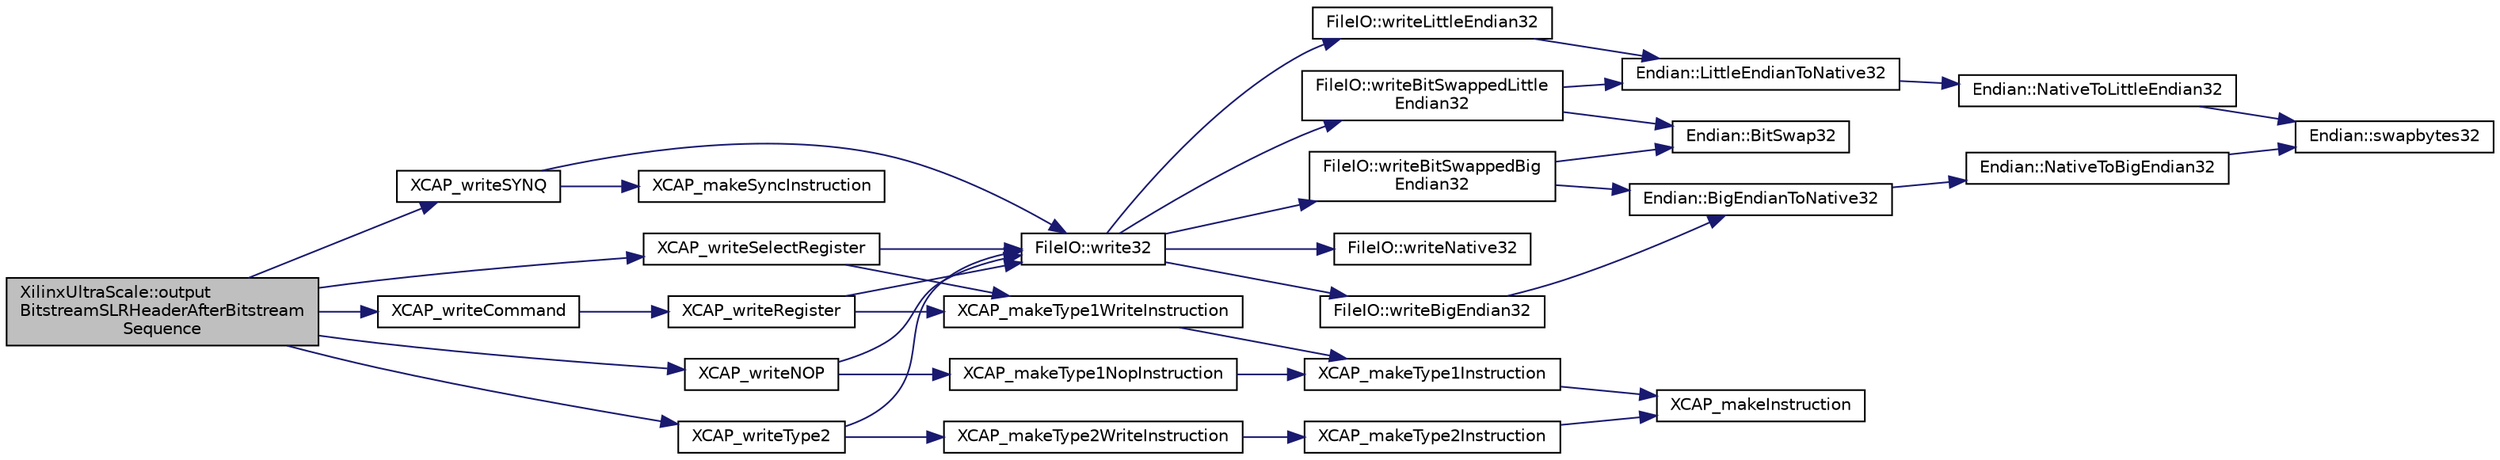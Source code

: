 digraph "XilinxUltraScale::outputBitstreamSLRHeaderAfterBitstreamSequence"
{
 // INTERACTIVE_SVG=YES
 // LATEX_PDF_SIZE
  edge [fontname="Helvetica",fontsize="10",labelfontname="Helvetica",labelfontsize="10"];
  node [fontname="Helvetica",fontsize="10",shape=record];
  rankdir="LR";
  Node1 [label="XilinxUltraScale::output\lBitstreamSLRHeaderAfterBitstream\lSequence",height=0.2,width=0.4,color="black", fillcolor="grey75", style="filled", fontcolor="black",tooltip=" "];
  Node1 -> Node2 [color="midnightblue",fontsize="10",style="solid",fontname="Helvetica"];
  Node2 [label="XCAP_writeCommand",height=0.2,width=0.4,color="black", fillcolor="white", style="filled",URL="$XCAP__inline__CAP_8h.html#a4ad6e8544f23f9a22e46204b59d07b3d",tooltip="Generate the encoding for writing a CAP command and write it to file ofstream."];
  Node2 -> Node3 [color="midnightblue",fontsize="10",style="solid",fontname="Helvetica"];
  Node3 [label="XCAP_writeRegister",height=0.2,width=0.4,color="black", fillcolor="white", style="filled",URL="$XCAP__inline__CAP_8h.html#af3002274ef7f925f95bfc3f928e8978b",tooltip="Generate the encoding for writing a CAP register and write it to file ofstream."];
  Node3 -> Node4 [color="midnightblue",fontsize="10",style="solid",fontname="Helvetica"];
  Node4 [label="FileIO::write32",height=0.2,width=0.4,color="black", fillcolor="white", style="filled",URL="$namespaceFileIO.html#a0bbdf3656f5e5f6a4e82e06a27bc5233",tooltip=" "];
  Node4 -> Node5 [color="midnightblue",fontsize="10",style="solid",fontname="Helvetica"];
  Node5 [label="FileIO::writeBigEndian32",height=0.2,width=0.4,color="black", fillcolor="white", style="filled",URL="$namespaceFileIO.html#a0b69d50fa3cb892a02baca2296f1c54d",tooltip=" "];
  Node5 -> Node6 [color="midnightblue",fontsize="10",style="solid",fontname="Helvetica"];
  Node6 [label="Endian::BigEndianToNative32",height=0.2,width=0.4,color="black", fillcolor="white", style="filled",URL="$namespaceEndian.html#a6a54530860ad8ec19facaaa26ae9a6ae",tooltip=" "];
  Node6 -> Node7 [color="midnightblue",fontsize="10",style="solid",fontname="Helvetica"];
  Node7 [label="Endian::NativeToBigEndian32",height=0.2,width=0.4,color="black", fillcolor="white", style="filled",URL="$namespaceEndian.html#a7cd80b2cb2ed674196a68549c8489f88",tooltip=" "];
  Node7 -> Node8 [color="midnightblue",fontsize="10",style="solid",fontname="Helvetica"];
  Node8 [label="Endian::swapbytes32",height=0.2,width=0.4,color="black", fillcolor="white", style="filled",URL="$namespaceEndian.html#a7c0178c39449483c29a1a305d0a73606",tooltip=" "];
  Node4 -> Node9 [color="midnightblue",fontsize="10",style="solid",fontname="Helvetica"];
  Node9 [label="FileIO::writeBitSwappedBig\lEndian32",height=0.2,width=0.4,color="black", fillcolor="white", style="filled",URL="$namespaceFileIO.html#af08039fd5e011e286b216b67140959ea",tooltip=" "];
  Node9 -> Node6 [color="midnightblue",fontsize="10",style="solid",fontname="Helvetica"];
  Node9 -> Node10 [color="midnightblue",fontsize="10",style="solid",fontname="Helvetica"];
  Node10 [label="Endian::BitSwap32",height=0.2,width=0.4,color="black", fillcolor="white", style="filled",URL="$namespaceEndian.html#abaf85e5d8d9641e35ffb4a5bcfc37f84",tooltip=" "];
  Node4 -> Node11 [color="midnightblue",fontsize="10",style="solid",fontname="Helvetica"];
  Node11 [label="FileIO::writeBitSwappedLittle\lEndian32",height=0.2,width=0.4,color="black", fillcolor="white", style="filled",URL="$namespaceFileIO.html#a60d14999a525e60b548765722c0cc49a",tooltip=" "];
  Node11 -> Node10 [color="midnightblue",fontsize="10",style="solid",fontname="Helvetica"];
  Node11 -> Node12 [color="midnightblue",fontsize="10",style="solid",fontname="Helvetica"];
  Node12 [label="Endian::LittleEndianToNative32",height=0.2,width=0.4,color="black", fillcolor="white", style="filled",URL="$namespaceEndian.html#aabd838029ed523d5280997f4ca10f859",tooltip=" "];
  Node12 -> Node13 [color="midnightblue",fontsize="10",style="solid",fontname="Helvetica"];
  Node13 [label="Endian::NativeToLittleEndian32",height=0.2,width=0.4,color="black", fillcolor="white", style="filled",URL="$namespaceEndian.html#a4ef36a4fee2f667cf8ac3f67017716bb",tooltip=" "];
  Node13 -> Node8 [color="midnightblue",fontsize="10",style="solid",fontname="Helvetica"];
  Node4 -> Node14 [color="midnightblue",fontsize="10",style="solid",fontname="Helvetica"];
  Node14 [label="FileIO::writeLittleEndian32",height=0.2,width=0.4,color="black", fillcolor="white", style="filled",URL="$namespaceFileIO.html#aaf3a57cefdd3a674741d9447c5fcf2a2",tooltip=" "];
  Node14 -> Node12 [color="midnightblue",fontsize="10",style="solid",fontname="Helvetica"];
  Node4 -> Node15 [color="midnightblue",fontsize="10",style="solid",fontname="Helvetica"];
  Node15 [label="FileIO::writeNative32",height=0.2,width=0.4,color="black", fillcolor="white", style="filled",URL="$namespaceFileIO.html#a8c0dbfd2ab8a248ca642203dc84bd2a4",tooltip=" "];
  Node3 -> Node16 [color="midnightblue",fontsize="10",style="solid",fontname="Helvetica"];
  Node16 [label="XCAP_makeType1WriteInstruction",height=0.2,width=0.4,color="black", fillcolor="white", style="filled",URL="$XCAP__inline__CAP_8h.html#a509babfe5191252a4f2996fa1e017114",tooltip="Generate and return the encoding for a type 1 Write instruction."];
  Node16 -> Node17 [color="midnightblue",fontsize="10",style="solid",fontname="Helvetica"];
  Node17 [label="XCAP_makeType1Instruction",height=0.2,width=0.4,color="black", fillcolor="white", style="filled",URL="$XCAP__inline__CAP_8h.html#a38ef532cbf6d0e27012dc985536ab51b",tooltip="Generate and return the encoding for a type 1 instruction."];
  Node17 -> Node18 [color="midnightblue",fontsize="10",style="solid",fontname="Helvetica"];
  Node18 [label="XCAP_makeInstruction",height=0.2,width=0.4,color="black", fillcolor="white", style="filled",URL="$XCAP__inline__CAP_8h.html#a5c0b68a6d44004c84affd1a63bff5035",tooltip="Generate and return the encoding for an instruction."];
  Node1 -> Node19 [color="midnightblue",fontsize="10",style="solid",fontname="Helvetica"];
  Node19 [label="XCAP_writeNOP",height=0.2,width=0.4,color="black", fillcolor="white", style="filled",URL="$XCAP__inline__CAP_8h.html#acc8717a0d78a08bd44e2ce66ac286a9d",tooltip="Generate the encoding for NOP instructions and write them to file ofstream."];
  Node19 -> Node4 [color="midnightblue",fontsize="10",style="solid",fontname="Helvetica"];
  Node19 -> Node20 [color="midnightblue",fontsize="10",style="solid",fontname="Helvetica"];
  Node20 [label="XCAP_makeType1NopInstruction",height=0.2,width=0.4,color="black", fillcolor="white", style="filled",URL="$XCAP__inline__CAP_8h.html#ac33f0f1521b4c8c44f9911c6183356c6",tooltip="Generate and return the encoding for a type 1 NOP instruction."];
  Node20 -> Node17 [color="midnightblue",fontsize="10",style="solid",fontname="Helvetica"];
  Node1 -> Node21 [color="midnightblue",fontsize="10",style="solid",fontname="Helvetica"];
  Node21 [label="XCAP_writeSelectRegister",height=0.2,width=0.4,color="black", fillcolor="white", style="filled",URL="$XCAP__inline__CAP_8h.html#a32c2057114ab274c54fc918918ac2a00",tooltip="Generate the encoding for \"selecting\" a CAP register and write it to file ofstream."];
  Node21 -> Node4 [color="midnightblue",fontsize="10",style="solid",fontname="Helvetica"];
  Node21 -> Node16 [color="midnightblue",fontsize="10",style="solid",fontname="Helvetica"];
  Node1 -> Node22 [color="midnightblue",fontsize="10",style="solid",fontname="Helvetica"];
  Node22 [label="XCAP_writeSYNQ",height=0.2,width=0.4,color="black", fillcolor="white", style="filled",URL="$XCAP__inline__CAP_8h.html#a319647794ca23b959a622a180feb15b0",tooltip="Generate and write an SYNQ command."];
  Node22 -> Node4 [color="midnightblue",fontsize="10",style="solid",fontname="Helvetica"];
  Node22 -> Node23 [color="midnightblue",fontsize="10",style="solid",fontname="Helvetica"];
  Node23 [label="XCAP_makeSyncInstruction",height=0.2,width=0.4,color="black", fillcolor="white", style="filled",URL="$XCAP__inline__CAP_8h.html#a1461c3ac99705f6878abfd2bfa12b05f",tooltip="Generate and return the encoding for a SYNC instruction."];
  Node1 -> Node24 [color="midnightblue",fontsize="10",style="solid",fontname="Helvetica"];
  Node24 [label="XCAP_writeType2",height=0.2,width=0.4,color="black", fillcolor="white", style="filled",URL="$XCAP__inline__CAP_8h.html#a340bd61ffcb7e71374a6aa41e830fa7f",tooltip="Generate and write only a type 2 FDRI command."];
  Node24 -> Node4 [color="midnightblue",fontsize="10",style="solid",fontname="Helvetica"];
  Node24 -> Node25 [color="midnightblue",fontsize="10",style="solid",fontname="Helvetica"];
  Node25 [label="XCAP_makeType2WriteInstruction",height=0.2,width=0.4,color="black", fillcolor="white", style="filled",URL="$XCAP__inline__CAP_8h.html#a3d85c446b54ce4cd1f077d4e904490d5",tooltip="Generate and return the encoding for a type 2 Write instruction."];
  Node25 -> Node26 [color="midnightblue",fontsize="10",style="solid",fontname="Helvetica"];
  Node26 [label="XCAP_makeType2Instruction",height=0.2,width=0.4,color="black", fillcolor="white", style="filled",URL="$XCAP__inline__CAP_8h.html#ad1ab0c3df3aa91532cd677a778222cf2",tooltip="Generate and return the encoding for a type 2 instruction."];
  Node26 -> Node18 [color="midnightblue",fontsize="10",style="solid",fontname="Helvetica"];
}

